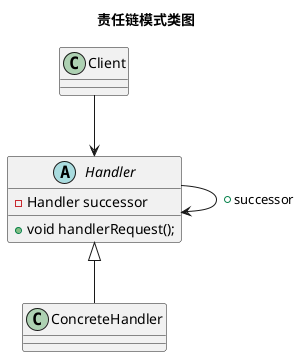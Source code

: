 @startuml

title 责任链模式类图

abstract class Handler {
    - Handler successor
    + void handlerRequest();
}

class ConcreteHandler {
}

Handler <|-- ConcreteHandler

Handler --> Handler:+successor

class Client

Client --> Handler

@enduml